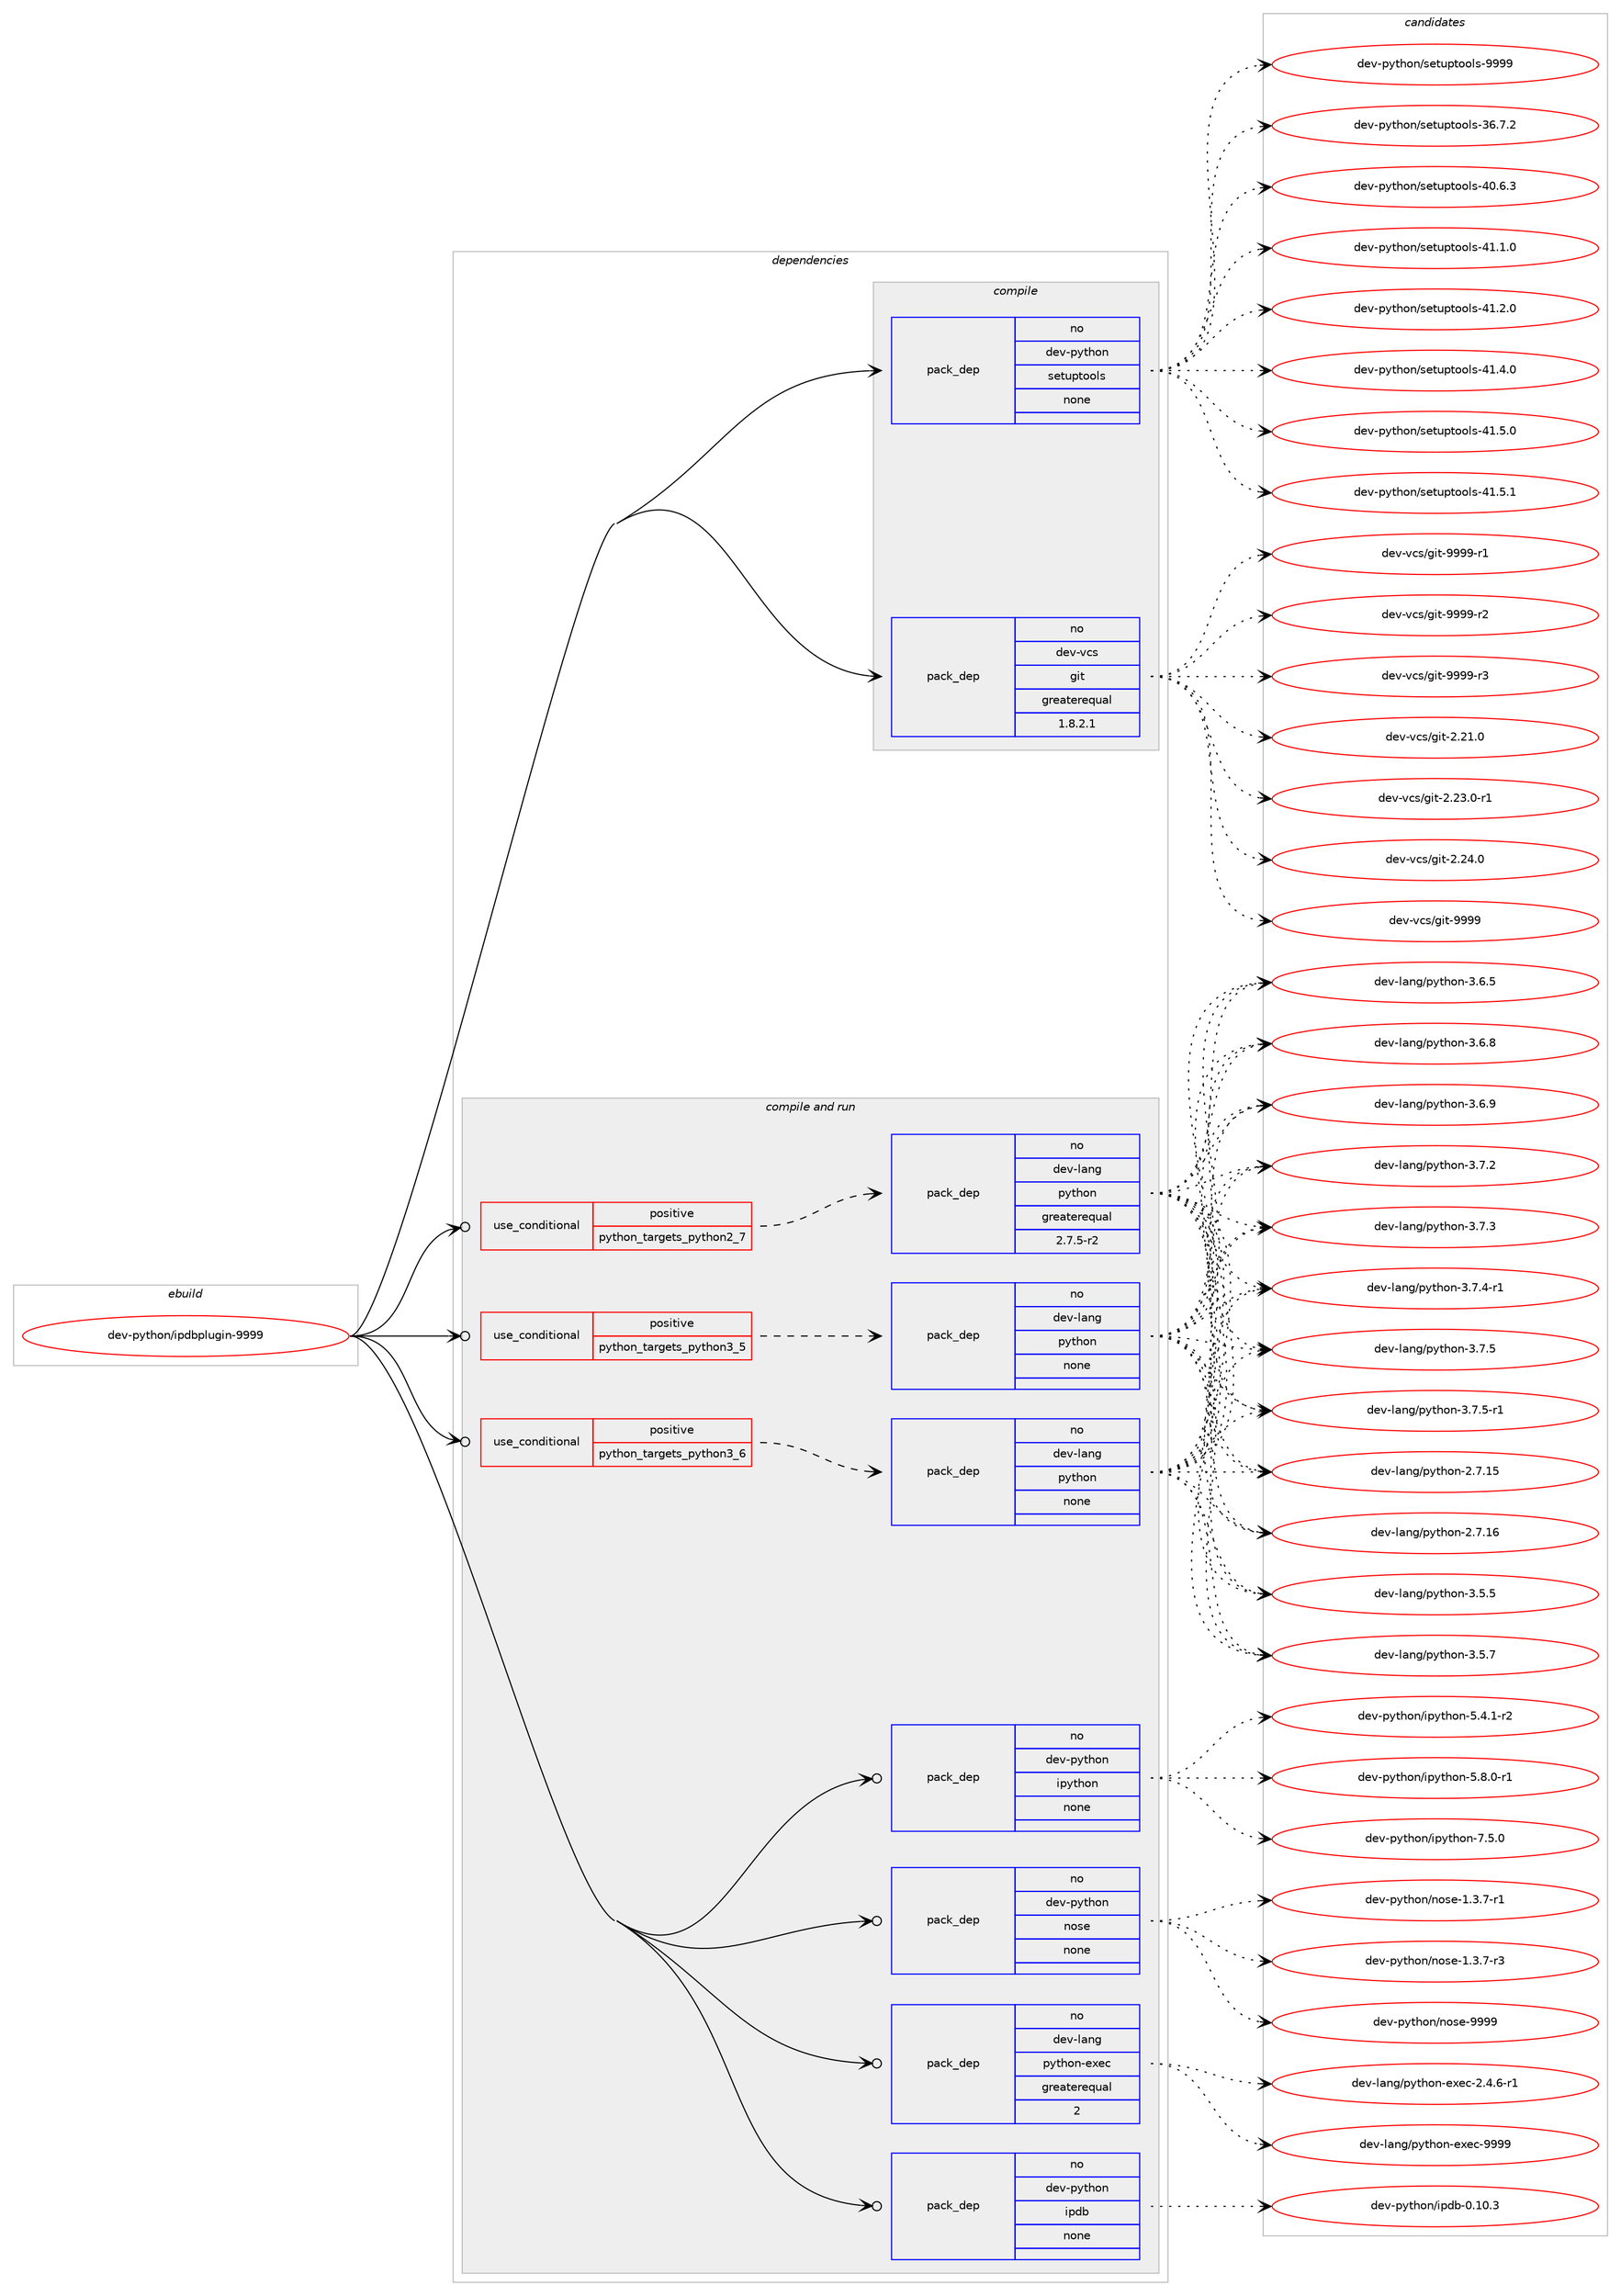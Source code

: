 digraph prolog {

# *************
# Graph options
# *************

newrank=true;
concentrate=true;
compound=true;
graph [rankdir=LR,fontname=Helvetica,fontsize=10,ranksep=1.5];#, ranksep=2.5, nodesep=0.2];
edge  [arrowhead=vee];
node  [fontname=Helvetica,fontsize=10];

# **********
# The ebuild
# **********

subgraph cluster_leftcol {
color=gray;
rank=same;
label=<<i>ebuild</i>>;
id [label="dev-python/ipdbplugin-9999", color=red, width=4, href="../dev-python/ipdbplugin-9999.svg"];
}

# ****************
# The dependencies
# ****************

subgraph cluster_midcol {
color=gray;
label=<<i>dependencies</i>>;
subgraph cluster_compile {
fillcolor="#eeeeee";
style=filled;
label=<<i>compile</i>>;
subgraph pack456992 {
dependency609783 [label=<<TABLE BORDER="0" CELLBORDER="1" CELLSPACING="0" CELLPADDING="4" WIDTH="220"><TR><TD ROWSPAN="6" CELLPADDING="30">pack_dep</TD></TR><TR><TD WIDTH="110">no</TD></TR><TR><TD>dev-python</TD></TR><TR><TD>setuptools</TD></TR><TR><TD>none</TD></TR><TR><TD></TD></TR></TABLE>>, shape=none, color=blue];
}
id:e -> dependency609783:w [weight=20,style="solid",arrowhead="vee"];
subgraph pack456993 {
dependency609784 [label=<<TABLE BORDER="0" CELLBORDER="1" CELLSPACING="0" CELLPADDING="4" WIDTH="220"><TR><TD ROWSPAN="6" CELLPADDING="30">pack_dep</TD></TR><TR><TD WIDTH="110">no</TD></TR><TR><TD>dev-vcs</TD></TR><TR><TD>git</TD></TR><TR><TD>greaterequal</TD></TR><TR><TD>1.8.2.1</TD></TR></TABLE>>, shape=none, color=blue];
}
id:e -> dependency609784:w [weight=20,style="solid",arrowhead="vee"];
}
subgraph cluster_compileandrun {
fillcolor="#eeeeee";
style=filled;
label=<<i>compile and run</i>>;
subgraph cond140992 {
dependency609785 [label=<<TABLE BORDER="0" CELLBORDER="1" CELLSPACING="0" CELLPADDING="4"><TR><TD ROWSPAN="3" CELLPADDING="10">use_conditional</TD></TR><TR><TD>positive</TD></TR><TR><TD>python_targets_python2_7</TD></TR></TABLE>>, shape=none, color=red];
subgraph pack456994 {
dependency609786 [label=<<TABLE BORDER="0" CELLBORDER="1" CELLSPACING="0" CELLPADDING="4" WIDTH="220"><TR><TD ROWSPAN="6" CELLPADDING="30">pack_dep</TD></TR><TR><TD WIDTH="110">no</TD></TR><TR><TD>dev-lang</TD></TR><TR><TD>python</TD></TR><TR><TD>greaterequal</TD></TR><TR><TD>2.7.5-r2</TD></TR></TABLE>>, shape=none, color=blue];
}
dependency609785:e -> dependency609786:w [weight=20,style="dashed",arrowhead="vee"];
}
id:e -> dependency609785:w [weight=20,style="solid",arrowhead="odotvee"];
subgraph cond140993 {
dependency609787 [label=<<TABLE BORDER="0" CELLBORDER="1" CELLSPACING="0" CELLPADDING="4"><TR><TD ROWSPAN="3" CELLPADDING="10">use_conditional</TD></TR><TR><TD>positive</TD></TR><TR><TD>python_targets_python3_5</TD></TR></TABLE>>, shape=none, color=red];
subgraph pack456995 {
dependency609788 [label=<<TABLE BORDER="0" CELLBORDER="1" CELLSPACING="0" CELLPADDING="4" WIDTH="220"><TR><TD ROWSPAN="6" CELLPADDING="30">pack_dep</TD></TR><TR><TD WIDTH="110">no</TD></TR><TR><TD>dev-lang</TD></TR><TR><TD>python</TD></TR><TR><TD>none</TD></TR><TR><TD></TD></TR></TABLE>>, shape=none, color=blue];
}
dependency609787:e -> dependency609788:w [weight=20,style="dashed",arrowhead="vee"];
}
id:e -> dependency609787:w [weight=20,style="solid",arrowhead="odotvee"];
subgraph cond140994 {
dependency609789 [label=<<TABLE BORDER="0" CELLBORDER="1" CELLSPACING="0" CELLPADDING="4"><TR><TD ROWSPAN="3" CELLPADDING="10">use_conditional</TD></TR><TR><TD>positive</TD></TR><TR><TD>python_targets_python3_6</TD></TR></TABLE>>, shape=none, color=red];
subgraph pack456996 {
dependency609790 [label=<<TABLE BORDER="0" CELLBORDER="1" CELLSPACING="0" CELLPADDING="4" WIDTH="220"><TR><TD ROWSPAN="6" CELLPADDING="30">pack_dep</TD></TR><TR><TD WIDTH="110">no</TD></TR><TR><TD>dev-lang</TD></TR><TR><TD>python</TD></TR><TR><TD>none</TD></TR><TR><TD></TD></TR></TABLE>>, shape=none, color=blue];
}
dependency609789:e -> dependency609790:w [weight=20,style="dashed",arrowhead="vee"];
}
id:e -> dependency609789:w [weight=20,style="solid",arrowhead="odotvee"];
subgraph pack456997 {
dependency609791 [label=<<TABLE BORDER="0" CELLBORDER="1" CELLSPACING="0" CELLPADDING="4" WIDTH="220"><TR><TD ROWSPAN="6" CELLPADDING="30">pack_dep</TD></TR><TR><TD WIDTH="110">no</TD></TR><TR><TD>dev-lang</TD></TR><TR><TD>python-exec</TD></TR><TR><TD>greaterequal</TD></TR><TR><TD>2</TD></TR></TABLE>>, shape=none, color=blue];
}
id:e -> dependency609791:w [weight=20,style="solid",arrowhead="odotvee"];
subgraph pack456998 {
dependency609792 [label=<<TABLE BORDER="0" CELLBORDER="1" CELLSPACING="0" CELLPADDING="4" WIDTH="220"><TR><TD ROWSPAN="6" CELLPADDING="30">pack_dep</TD></TR><TR><TD WIDTH="110">no</TD></TR><TR><TD>dev-python</TD></TR><TR><TD>ipdb</TD></TR><TR><TD>none</TD></TR><TR><TD></TD></TR></TABLE>>, shape=none, color=blue];
}
id:e -> dependency609792:w [weight=20,style="solid",arrowhead="odotvee"];
subgraph pack456999 {
dependency609793 [label=<<TABLE BORDER="0" CELLBORDER="1" CELLSPACING="0" CELLPADDING="4" WIDTH="220"><TR><TD ROWSPAN="6" CELLPADDING="30">pack_dep</TD></TR><TR><TD WIDTH="110">no</TD></TR><TR><TD>dev-python</TD></TR><TR><TD>ipython</TD></TR><TR><TD>none</TD></TR><TR><TD></TD></TR></TABLE>>, shape=none, color=blue];
}
id:e -> dependency609793:w [weight=20,style="solid",arrowhead="odotvee"];
subgraph pack457000 {
dependency609794 [label=<<TABLE BORDER="0" CELLBORDER="1" CELLSPACING="0" CELLPADDING="4" WIDTH="220"><TR><TD ROWSPAN="6" CELLPADDING="30">pack_dep</TD></TR><TR><TD WIDTH="110">no</TD></TR><TR><TD>dev-python</TD></TR><TR><TD>nose</TD></TR><TR><TD>none</TD></TR><TR><TD></TD></TR></TABLE>>, shape=none, color=blue];
}
id:e -> dependency609794:w [weight=20,style="solid",arrowhead="odotvee"];
}
subgraph cluster_run {
fillcolor="#eeeeee";
style=filled;
label=<<i>run</i>>;
}
}

# **************
# The candidates
# **************

subgraph cluster_choices {
rank=same;
color=gray;
label=<<i>candidates</i>>;

subgraph choice456992 {
color=black;
nodesep=1;
choice100101118451121211161041111104711510111611711211611111110811545515446554650 [label="dev-python/setuptools-36.7.2", color=red, width=4,href="../dev-python/setuptools-36.7.2.svg"];
choice100101118451121211161041111104711510111611711211611111110811545524846544651 [label="dev-python/setuptools-40.6.3", color=red, width=4,href="../dev-python/setuptools-40.6.3.svg"];
choice100101118451121211161041111104711510111611711211611111110811545524946494648 [label="dev-python/setuptools-41.1.0", color=red, width=4,href="../dev-python/setuptools-41.1.0.svg"];
choice100101118451121211161041111104711510111611711211611111110811545524946504648 [label="dev-python/setuptools-41.2.0", color=red, width=4,href="../dev-python/setuptools-41.2.0.svg"];
choice100101118451121211161041111104711510111611711211611111110811545524946524648 [label="dev-python/setuptools-41.4.0", color=red, width=4,href="../dev-python/setuptools-41.4.0.svg"];
choice100101118451121211161041111104711510111611711211611111110811545524946534648 [label="dev-python/setuptools-41.5.0", color=red, width=4,href="../dev-python/setuptools-41.5.0.svg"];
choice100101118451121211161041111104711510111611711211611111110811545524946534649 [label="dev-python/setuptools-41.5.1", color=red, width=4,href="../dev-python/setuptools-41.5.1.svg"];
choice10010111845112121116104111110471151011161171121161111111081154557575757 [label="dev-python/setuptools-9999", color=red, width=4,href="../dev-python/setuptools-9999.svg"];
dependency609783:e -> choice100101118451121211161041111104711510111611711211611111110811545515446554650:w [style=dotted,weight="100"];
dependency609783:e -> choice100101118451121211161041111104711510111611711211611111110811545524846544651:w [style=dotted,weight="100"];
dependency609783:e -> choice100101118451121211161041111104711510111611711211611111110811545524946494648:w [style=dotted,weight="100"];
dependency609783:e -> choice100101118451121211161041111104711510111611711211611111110811545524946504648:w [style=dotted,weight="100"];
dependency609783:e -> choice100101118451121211161041111104711510111611711211611111110811545524946524648:w [style=dotted,weight="100"];
dependency609783:e -> choice100101118451121211161041111104711510111611711211611111110811545524946534648:w [style=dotted,weight="100"];
dependency609783:e -> choice100101118451121211161041111104711510111611711211611111110811545524946534649:w [style=dotted,weight="100"];
dependency609783:e -> choice10010111845112121116104111110471151011161171121161111111081154557575757:w [style=dotted,weight="100"];
}
subgraph choice456993 {
color=black;
nodesep=1;
choice10010111845118991154710310511645504650494648 [label="dev-vcs/git-2.21.0", color=red, width=4,href="../dev-vcs/git-2.21.0.svg"];
choice100101118451189911547103105116455046505146484511449 [label="dev-vcs/git-2.23.0-r1", color=red, width=4,href="../dev-vcs/git-2.23.0-r1.svg"];
choice10010111845118991154710310511645504650524648 [label="dev-vcs/git-2.24.0", color=red, width=4,href="../dev-vcs/git-2.24.0.svg"];
choice1001011184511899115471031051164557575757 [label="dev-vcs/git-9999", color=red, width=4,href="../dev-vcs/git-9999.svg"];
choice10010111845118991154710310511645575757574511449 [label="dev-vcs/git-9999-r1", color=red, width=4,href="../dev-vcs/git-9999-r1.svg"];
choice10010111845118991154710310511645575757574511450 [label="dev-vcs/git-9999-r2", color=red, width=4,href="../dev-vcs/git-9999-r2.svg"];
choice10010111845118991154710310511645575757574511451 [label="dev-vcs/git-9999-r3", color=red, width=4,href="../dev-vcs/git-9999-r3.svg"];
dependency609784:e -> choice10010111845118991154710310511645504650494648:w [style=dotted,weight="100"];
dependency609784:e -> choice100101118451189911547103105116455046505146484511449:w [style=dotted,weight="100"];
dependency609784:e -> choice10010111845118991154710310511645504650524648:w [style=dotted,weight="100"];
dependency609784:e -> choice1001011184511899115471031051164557575757:w [style=dotted,weight="100"];
dependency609784:e -> choice10010111845118991154710310511645575757574511449:w [style=dotted,weight="100"];
dependency609784:e -> choice10010111845118991154710310511645575757574511450:w [style=dotted,weight="100"];
dependency609784:e -> choice10010111845118991154710310511645575757574511451:w [style=dotted,weight="100"];
}
subgraph choice456994 {
color=black;
nodesep=1;
choice10010111845108971101034711212111610411111045504655464953 [label="dev-lang/python-2.7.15", color=red, width=4,href="../dev-lang/python-2.7.15.svg"];
choice10010111845108971101034711212111610411111045504655464954 [label="dev-lang/python-2.7.16", color=red, width=4,href="../dev-lang/python-2.7.16.svg"];
choice100101118451089711010347112121116104111110455146534653 [label="dev-lang/python-3.5.5", color=red, width=4,href="../dev-lang/python-3.5.5.svg"];
choice100101118451089711010347112121116104111110455146534655 [label="dev-lang/python-3.5.7", color=red, width=4,href="../dev-lang/python-3.5.7.svg"];
choice100101118451089711010347112121116104111110455146544653 [label="dev-lang/python-3.6.5", color=red, width=4,href="../dev-lang/python-3.6.5.svg"];
choice100101118451089711010347112121116104111110455146544656 [label="dev-lang/python-3.6.8", color=red, width=4,href="../dev-lang/python-3.6.8.svg"];
choice100101118451089711010347112121116104111110455146544657 [label="dev-lang/python-3.6.9", color=red, width=4,href="../dev-lang/python-3.6.9.svg"];
choice100101118451089711010347112121116104111110455146554650 [label="dev-lang/python-3.7.2", color=red, width=4,href="../dev-lang/python-3.7.2.svg"];
choice100101118451089711010347112121116104111110455146554651 [label="dev-lang/python-3.7.3", color=red, width=4,href="../dev-lang/python-3.7.3.svg"];
choice1001011184510897110103471121211161041111104551465546524511449 [label="dev-lang/python-3.7.4-r1", color=red, width=4,href="../dev-lang/python-3.7.4-r1.svg"];
choice100101118451089711010347112121116104111110455146554653 [label="dev-lang/python-3.7.5", color=red, width=4,href="../dev-lang/python-3.7.5.svg"];
choice1001011184510897110103471121211161041111104551465546534511449 [label="dev-lang/python-3.7.5-r1", color=red, width=4,href="../dev-lang/python-3.7.5-r1.svg"];
dependency609786:e -> choice10010111845108971101034711212111610411111045504655464953:w [style=dotted,weight="100"];
dependency609786:e -> choice10010111845108971101034711212111610411111045504655464954:w [style=dotted,weight="100"];
dependency609786:e -> choice100101118451089711010347112121116104111110455146534653:w [style=dotted,weight="100"];
dependency609786:e -> choice100101118451089711010347112121116104111110455146534655:w [style=dotted,weight="100"];
dependency609786:e -> choice100101118451089711010347112121116104111110455146544653:w [style=dotted,weight="100"];
dependency609786:e -> choice100101118451089711010347112121116104111110455146544656:w [style=dotted,weight="100"];
dependency609786:e -> choice100101118451089711010347112121116104111110455146544657:w [style=dotted,weight="100"];
dependency609786:e -> choice100101118451089711010347112121116104111110455146554650:w [style=dotted,weight="100"];
dependency609786:e -> choice100101118451089711010347112121116104111110455146554651:w [style=dotted,weight="100"];
dependency609786:e -> choice1001011184510897110103471121211161041111104551465546524511449:w [style=dotted,weight="100"];
dependency609786:e -> choice100101118451089711010347112121116104111110455146554653:w [style=dotted,weight="100"];
dependency609786:e -> choice1001011184510897110103471121211161041111104551465546534511449:w [style=dotted,weight="100"];
}
subgraph choice456995 {
color=black;
nodesep=1;
choice10010111845108971101034711212111610411111045504655464953 [label="dev-lang/python-2.7.15", color=red, width=4,href="../dev-lang/python-2.7.15.svg"];
choice10010111845108971101034711212111610411111045504655464954 [label="dev-lang/python-2.7.16", color=red, width=4,href="../dev-lang/python-2.7.16.svg"];
choice100101118451089711010347112121116104111110455146534653 [label="dev-lang/python-3.5.5", color=red, width=4,href="../dev-lang/python-3.5.5.svg"];
choice100101118451089711010347112121116104111110455146534655 [label="dev-lang/python-3.5.7", color=red, width=4,href="../dev-lang/python-3.5.7.svg"];
choice100101118451089711010347112121116104111110455146544653 [label="dev-lang/python-3.6.5", color=red, width=4,href="../dev-lang/python-3.6.5.svg"];
choice100101118451089711010347112121116104111110455146544656 [label="dev-lang/python-3.6.8", color=red, width=4,href="../dev-lang/python-3.6.8.svg"];
choice100101118451089711010347112121116104111110455146544657 [label="dev-lang/python-3.6.9", color=red, width=4,href="../dev-lang/python-3.6.9.svg"];
choice100101118451089711010347112121116104111110455146554650 [label="dev-lang/python-3.7.2", color=red, width=4,href="../dev-lang/python-3.7.2.svg"];
choice100101118451089711010347112121116104111110455146554651 [label="dev-lang/python-3.7.3", color=red, width=4,href="../dev-lang/python-3.7.3.svg"];
choice1001011184510897110103471121211161041111104551465546524511449 [label="dev-lang/python-3.7.4-r1", color=red, width=4,href="../dev-lang/python-3.7.4-r1.svg"];
choice100101118451089711010347112121116104111110455146554653 [label="dev-lang/python-3.7.5", color=red, width=4,href="../dev-lang/python-3.7.5.svg"];
choice1001011184510897110103471121211161041111104551465546534511449 [label="dev-lang/python-3.7.5-r1", color=red, width=4,href="../dev-lang/python-3.7.5-r1.svg"];
dependency609788:e -> choice10010111845108971101034711212111610411111045504655464953:w [style=dotted,weight="100"];
dependency609788:e -> choice10010111845108971101034711212111610411111045504655464954:w [style=dotted,weight="100"];
dependency609788:e -> choice100101118451089711010347112121116104111110455146534653:w [style=dotted,weight="100"];
dependency609788:e -> choice100101118451089711010347112121116104111110455146534655:w [style=dotted,weight="100"];
dependency609788:e -> choice100101118451089711010347112121116104111110455146544653:w [style=dotted,weight="100"];
dependency609788:e -> choice100101118451089711010347112121116104111110455146544656:w [style=dotted,weight="100"];
dependency609788:e -> choice100101118451089711010347112121116104111110455146544657:w [style=dotted,weight="100"];
dependency609788:e -> choice100101118451089711010347112121116104111110455146554650:w [style=dotted,weight="100"];
dependency609788:e -> choice100101118451089711010347112121116104111110455146554651:w [style=dotted,weight="100"];
dependency609788:e -> choice1001011184510897110103471121211161041111104551465546524511449:w [style=dotted,weight="100"];
dependency609788:e -> choice100101118451089711010347112121116104111110455146554653:w [style=dotted,weight="100"];
dependency609788:e -> choice1001011184510897110103471121211161041111104551465546534511449:w [style=dotted,weight="100"];
}
subgraph choice456996 {
color=black;
nodesep=1;
choice10010111845108971101034711212111610411111045504655464953 [label="dev-lang/python-2.7.15", color=red, width=4,href="../dev-lang/python-2.7.15.svg"];
choice10010111845108971101034711212111610411111045504655464954 [label="dev-lang/python-2.7.16", color=red, width=4,href="../dev-lang/python-2.7.16.svg"];
choice100101118451089711010347112121116104111110455146534653 [label="dev-lang/python-3.5.5", color=red, width=4,href="../dev-lang/python-3.5.5.svg"];
choice100101118451089711010347112121116104111110455146534655 [label="dev-lang/python-3.5.7", color=red, width=4,href="../dev-lang/python-3.5.7.svg"];
choice100101118451089711010347112121116104111110455146544653 [label="dev-lang/python-3.6.5", color=red, width=4,href="../dev-lang/python-3.6.5.svg"];
choice100101118451089711010347112121116104111110455146544656 [label="dev-lang/python-3.6.8", color=red, width=4,href="../dev-lang/python-3.6.8.svg"];
choice100101118451089711010347112121116104111110455146544657 [label="dev-lang/python-3.6.9", color=red, width=4,href="../dev-lang/python-3.6.9.svg"];
choice100101118451089711010347112121116104111110455146554650 [label="dev-lang/python-3.7.2", color=red, width=4,href="../dev-lang/python-3.7.2.svg"];
choice100101118451089711010347112121116104111110455146554651 [label="dev-lang/python-3.7.3", color=red, width=4,href="../dev-lang/python-3.7.3.svg"];
choice1001011184510897110103471121211161041111104551465546524511449 [label="dev-lang/python-3.7.4-r1", color=red, width=4,href="../dev-lang/python-3.7.4-r1.svg"];
choice100101118451089711010347112121116104111110455146554653 [label="dev-lang/python-3.7.5", color=red, width=4,href="../dev-lang/python-3.7.5.svg"];
choice1001011184510897110103471121211161041111104551465546534511449 [label="dev-lang/python-3.7.5-r1", color=red, width=4,href="../dev-lang/python-3.7.5-r1.svg"];
dependency609790:e -> choice10010111845108971101034711212111610411111045504655464953:w [style=dotted,weight="100"];
dependency609790:e -> choice10010111845108971101034711212111610411111045504655464954:w [style=dotted,weight="100"];
dependency609790:e -> choice100101118451089711010347112121116104111110455146534653:w [style=dotted,weight="100"];
dependency609790:e -> choice100101118451089711010347112121116104111110455146534655:w [style=dotted,weight="100"];
dependency609790:e -> choice100101118451089711010347112121116104111110455146544653:w [style=dotted,weight="100"];
dependency609790:e -> choice100101118451089711010347112121116104111110455146544656:w [style=dotted,weight="100"];
dependency609790:e -> choice100101118451089711010347112121116104111110455146544657:w [style=dotted,weight="100"];
dependency609790:e -> choice100101118451089711010347112121116104111110455146554650:w [style=dotted,weight="100"];
dependency609790:e -> choice100101118451089711010347112121116104111110455146554651:w [style=dotted,weight="100"];
dependency609790:e -> choice1001011184510897110103471121211161041111104551465546524511449:w [style=dotted,weight="100"];
dependency609790:e -> choice100101118451089711010347112121116104111110455146554653:w [style=dotted,weight="100"];
dependency609790:e -> choice1001011184510897110103471121211161041111104551465546534511449:w [style=dotted,weight="100"];
}
subgraph choice456997 {
color=black;
nodesep=1;
choice10010111845108971101034711212111610411111045101120101994550465246544511449 [label="dev-lang/python-exec-2.4.6-r1", color=red, width=4,href="../dev-lang/python-exec-2.4.6-r1.svg"];
choice10010111845108971101034711212111610411111045101120101994557575757 [label="dev-lang/python-exec-9999", color=red, width=4,href="../dev-lang/python-exec-9999.svg"];
dependency609791:e -> choice10010111845108971101034711212111610411111045101120101994550465246544511449:w [style=dotted,weight="100"];
dependency609791:e -> choice10010111845108971101034711212111610411111045101120101994557575757:w [style=dotted,weight="100"];
}
subgraph choice456998 {
color=black;
nodesep=1;
choice10010111845112121116104111110471051121009845484649484651 [label="dev-python/ipdb-0.10.3", color=red, width=4,href="../dev-python/ipdb-0.10.3.svg"];
dependency609792:e -> choice10010111845112121116104111110471051121009845484649484651:w [style=dotted,weight="100"];
}
subgraph choice456999 {
color=black;
nodesep=1;
choice10010111845112121116104111110471051121211161041111104553465246494511450 [label="dev-python/ipython-5.4.1-r2", color=red, width=4,href="../dev-python/ipython-5.4.1-r2.svg"];
choice10010111845112121116104111110471051121211161041111104553465646484511449 [label="dev-python/ipython-5.8.0-r1", color=red, width=4,href="../dev-python/ipython-5.8.0-r1.svg"];
choice1001011184511212111610411111047105112121116104111110455546534648 [label="dev-python/ipython-7.5.0", color=red, width=4,href="../dev-python/ipython-7.5.0.svg"];
dependency609793:e -> choice10010111845112121116104111110471051121211161041111104553465246494511450:w [style=dotted,weight="100"];
dependency609793:e -> choice10010111845112121116104111110471051121211161041111104553465646484511449:w [style=dotted,weight="100"];
dependency609793:e -> choice1001011184511212111610411111047105112121116104111110455546534648:w [style=dotted,weight="100"];
}
subgraph choice457000 {
color=black;
nodesep=1;
choice10010111845112121116104111110471101111151014549465146554511449 [label="dev-python/nose-1.3.7-r1", color=red, width=4,href="../dev-python/nose-1.3.7-r1.svg"];
choice10010111845112121116104111110471101111151014549465146554511451 [label="dev-python/nose-1.3.7-r3", color=red, width=4,href="../dev-python/nose-1.3.7-r3.svg"];
choice10010111845112121116104111110471101111151014557575757 [label="dev-python/nose-9999", color=red, width=4,href="../dev-python/nose-9999.svg"];
dependency609794:e -> choice10010111845112121116104111110471101111151014549465146554511449:w [style=dotted,weight="100"];
dependency609794:e -> choice10010111845112121116104111110471101111151014549465146554511451:w [style=dotted,weight="100"];
dependency609794:e -> choice10010111845112121116104111110471101111151014557575757:w [style=dotted,weight="100"];
}
}

}
